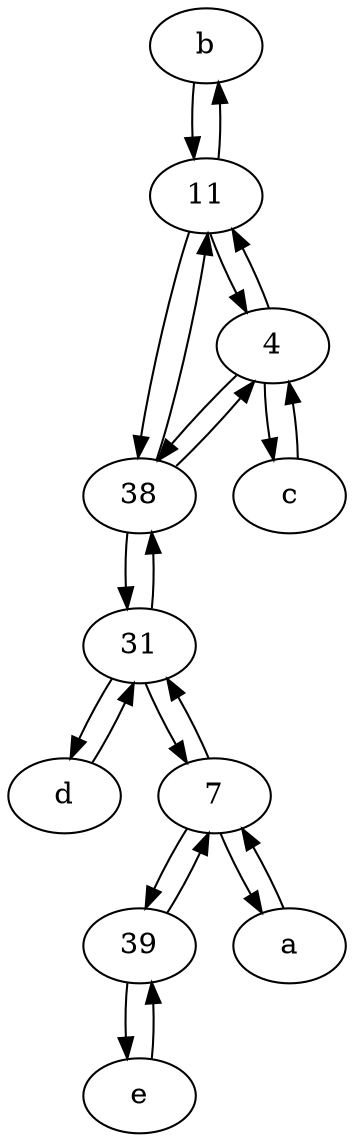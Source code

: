 digraph  {
	b [pos="50,20!"];
	31;
	d [pos="20,30!"];
	11;
	38;
	e [pos="30,50!"];
	39;
	a [pos="40,10!"];
	4;
	c [pos="20,10!"];
	7;
	11 -> 4;
	39 -> e;
	4 -> c;
	7 -> 31;
	38 -> 11;
	4 -> 38;
	31 -> 38;
	11 -> b;
	11 -> 38;
	a -> 7;
	c -> 4;
	38 -> 31;
	d -> 31;
	e -> 39;
	7 -> 39;
	b -> 11;
	39 -> 7;
	7 -> a;
	31 -> d;
	31 -> 7;
	38 -> 4;
	4 -> 11;

	}